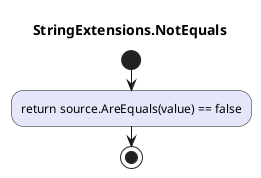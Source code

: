 @startuml StringExtensions.NotEquals
title StringExtensions.NotEquals
start
#Lavender:return source.AreEquals(value) == false;
stop
@enduml
